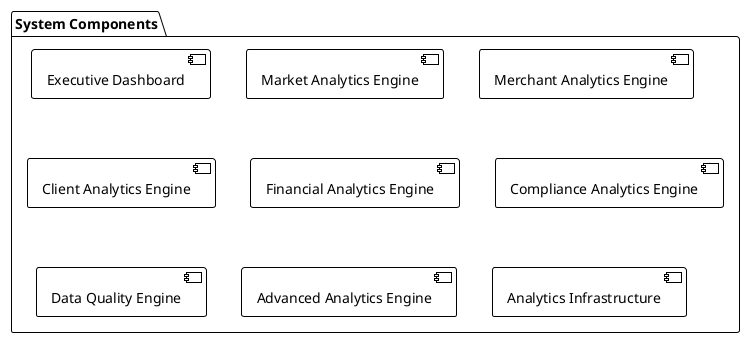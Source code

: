 @startuml
!theme plain

package "System Components" {
  [Executive Dashboard]
  [Market Analytics Engine]
  [Merchant Analytics Engine]
  [Client Analytics Engine]
  [Financial Analytics Engine]
  [Compliance Analytics Engine]
  [Data Quality Engine]
  [Advanced Analytics Engine]
  [Analytics Infrastructure]
}


@enduml
